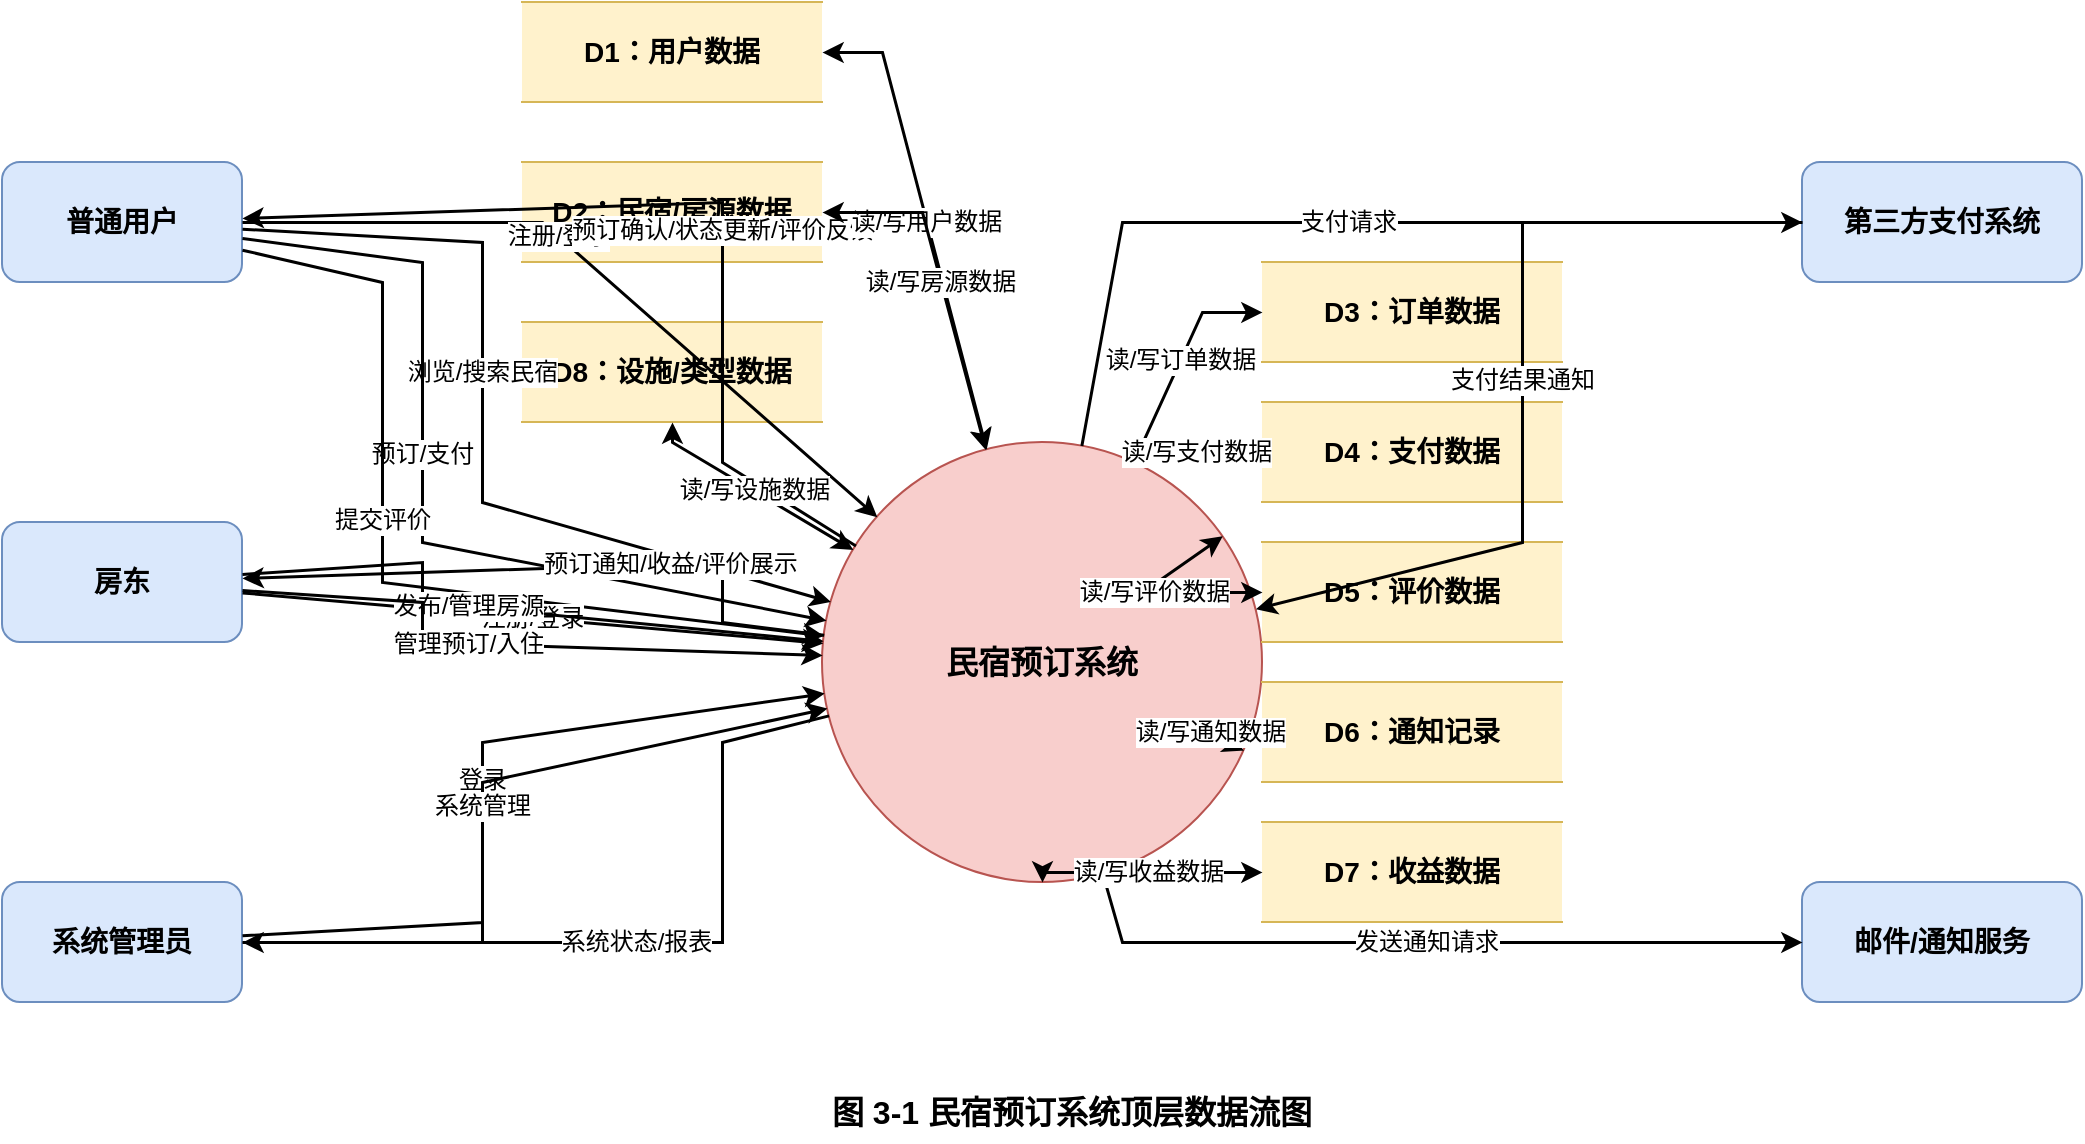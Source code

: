 <mxfile version="26.2.2" type="device">
  <diagram id="system_level_dataflow" name="系统级数据流图">
    <mxGraphModel dx="1406" dy="887" grid="1" gridSize="10" guides="1" tooltips="1" connect="1" arrows="1" fold="1" page="1" pageScale="1" pageWidth="1169" pageHeight="827" math="0" shadow="0">
      <root>
        <mxCell id="0" />
        <mxCell id="1" parent="0" />
        
        <!-- 外部实体 -->
        <mxCell id="entity-user" value="普通用户" style="shape=rectangle;rounded=1;whiteSpace=wrap;html=1;fontSize=14;fontStyle=1;fillColor=#dae8fc;strokeColor=#6c8ebf;" vertex="1" parent="1">
          <mxGeometry x="40" y="210" width="120" height="60" as="geometry" />
        </mxCell>
        
        <mxCell id="entity-host" value="房东" style="shape=rectangle;rounded=1;whiteSpace=wrap;html=1;fontSize=14;fontStyle=1;fillColor=#dae8fc;strokeColor=#6c8ebf;" vertex="1" parent="1">
          <mxGeometry x="40" y="390" width="120" height="60" as="geometry" />
        </mxCell>
        
        <mxCell id="entity-admin" value="系统管理员" style="shape=rectangle;rounded=1;whiteSpace=wrap;html=1;fontSize=14;fontStyle=1;fillColor=#dae8fc;strokeColor=#6c8ebf;" vertex="1" parent="1">
          <mxGeometry x="40" y="570" width="120" height="60" as="geometry" />
        </mxCell>
        
        <mxCell id="entity-payment" value="第三方支付系统" style="shape=rectangle;rounded=1;whiteSpace=wrap;html=1;fontSize=14;fontStyle=1;fillColor=#dae8fc;strokeColor=#6c8ebf;" vertex="1" parent="1">
          <mxGeometry x="940" y="210" width="140" height="60" as="geometry" />
        </mxCell>
        
        <mxCell id="entity-email" value="邮件/通知服务" style="shape=rectangle;rounded=1;whiteSpace=wrap;html=1;fontSize=14;fontStyle=1;fillColor=#dae8fc;strokeColor=#6c8ebf;" vertex="1" parent="1">
          <mxGeometry x="940" y="570" width="140" height="60" as="geometry" />
        </mxCell>
        
        <!-- 主要处理过程 -->
        <mxCell id="process-system" value="民宿预订系统" style="ellipse;whiteSpace=wrap;html=1;aspect=fixed;fontSize=16;fontStyle=1;verticalAlign=middle;fillColor=#f8cecc;strokeColor=#b85450;" vertex="1" parent="1">
          <mxGeometry x="450" y="350" width="220" height="220" as="geometry" />
        </mxCell>
        
        <!-- 数据存储 -->
        <mxCell id="ds-user" value="D1：用户数据" style="shape=partialRectangle;whiteSpace=wrap;html=1;left=0;right=0;fontSize=14;fontStyle=1;fillColor=#fff2cc;strokeColor=#d6b656;" vertex="1" parent="1">
          <mxGeometry x="300" y="130" width="150" height="50" as="geometry" />
        </mxCell>
        
        <mxCell id="ds-homestay" value="D2：民宿/房源数据" style="shape=partialRectangle;whiteSpace=wrap;html=1;left=0;right=0;fontSize=14;fontStyle=1;fillColor=#fff2cc;strokeColor=#d6b656;" vertex="1" parent="1">
          <mxGeometry x="300" y="210" width="150" height="50" as="geometry" />
        </mxCell>
        
        <mxCell id="ds-orders" value="D3：订单数据" style="shape=partialRectangle;whiteSpace=wrap;html=1;left=0;right=0;fontSize=14;fontStyle=1;fillColor=#fff2cc;strokeColor=#d6b656;" vertex="1" parent="1">
          <mxGeometry x="670" y="260" width="150" height="50" as="geometry" />
        </mxCell>
        
        <mxCell id="ds-payments" value="D4：支付数据" style="shape=partialRectangle;whiteSpace=wrap;html=1;left=0;right=0;fontSize=14;fontStyle=1;fillColor=#fff2cc;strokeColor=#d6b656;" vertex="1" parent="1">
          <mxGeometry x="670" y="330" width="150" height="50" as="geometry" />
        </mxCell>
        
        <mxCell id="ds-reviews" value="D5：评价数据" style="shape=partialRectangle;whiteSpace=wrap;html=1;left=0;right=0;fontSize=14;fontStyle=1;fillColor=#fff2cc;strokeColor=#d6b656;" vertex="1" parent="1">
          <mxGeometry x="670" y="400" width="150" height="50" as="geometry" />
        </mxCell>
        
        <mxCell id="ds-notifications" value="D6：通知记录" style="shape=partialRectangle;whiteSpace=wrap;html=1;left=0;right=0;fontSize=14;fontStyle=1;fillColor=#fff2cc;strokeColor=#d6b656;" vertex="1" parent="1">
          <mxGeometry x="670" y="470" width="150" height="50" as="geometry" />
        </mxCell>
        
        <mxCell id="ds-earnings" value="D7：收益数据" style="shape=partialRectangle;whiteSpace=wrap;html=1;left=0;right=0;fontSize=14;fontStyle=1;fillColor=#fff2cc;strokeColor=#d6b656;" vertex="1" parent="1">
          <mxGeometry x="670" y="540" width="150" height="50" as="geometry" />
        </mxCell>
        
        <mxCell id="ds-amenities" value="D8：设施/类型数据" style="shape=partialRectangle;whiteSpace=wrap;html=1;left=0;right=0;fontSize=14;fontStyle=1;fillColor=#fff2cc;strokeColor=#d6b656;" vertex="1" parent="1">
          <mxGeometry x="300" y="290" width="150" height="50" as="geometry" />
        </mxCell>
        
        <!-- 普通用户数据流 -->
        <mxCell id="flow-user-register" value="注册/登录" style="endArrow=classic;html=1;rounded=0;fontSize=12;strokeWidth=1.5;" edge="1" parent="1" source="entity-user" target="process-system">
          <mxGeometry x="-0.143" relative="1" as="geometry">
            <Array as="points">
              <mxPoint x="310" y="240"/>
            </Array>
            <mxPoint as="offset" />
          </mxGeometry>
        </mxCell>
        
        <mxCell id="flow-user-browse" value="浏览/搜索民宿" style="endArrow=classic;html=1;rounded=0;fontSize=12;strokeWidth=1.5;" edge="1" parent="1" source="entity-user" target="process-system">
          <mxGeometry x="-0.143" relative="1" as="geometry">
            <Array as="points">
              <mxPoint x="280" y="250"/>
              <mxPoint x="280" y="380"/>
            </Array>
            <mxPoint as="offset" />
          </mxGeometry>
        </mxCell>
        
        <mxCell id="flow-user-book" value="预订/支付" style="endArrow=classic;html=1;rounded=0;fontSize=12;strokeWidth=1.5;" edge="1" parent="1" source="entity-user" target="process-system">
          <mxGeometry x="-0.143" relative="1" as="geometry">
            <Array as="points">
              <mxPoint x="250" y="260"/>
              <mxPoint x="250" y="400"/>
            </Array>
            <mxPoint as="offset" />
          </mxGeometry>
        </mxCell>
        
        <mxCell id="flow-user-review" value="提交评价" style="endArrow=classic;html=1;rounded=0;fontSize=12;strokeWidth=1.5;" edge="1" parent="1" source="entity-user" target="process-system">
          <mxGeometry x="-0.143" relative="1" as="geometry">
            <Array as="points">
              <mxPoint x="230" y="270"/>
              <mxPoint x="230" y="420"/>
            </Array>
            <mxPoint as="offset" />
          </mxGeometry>
        </mxCell>
        
        <mxCell id="flow-system-user" value="预订确认/状态更新/评价反馈" style="endArrow=classic;html=1;rounded=0;fontSize=12;strokeWidth=1.5;" edge="1" parent="1" source="process-system" target="entity-user">
          <mxGeometry x="-0.133" relative="1" as="geometry">
            <Array as="points">
              <mxPoint x="400" y="360"/>
              <mxPoint x="400" y="230"/>
            </Array>
            <mxPoint as="offset" />
          </mxGeometry>
        </mxCell>
        
        <!-- 房东数据流 -->
        <mxCell id="flow-host-register" value="注册/登录" style="endArrow=classic;html=1;rounded=0;fontSize=12;strokeWidth=1.5;" edge="1" parent="1" source="entity-host" target="process-system">
          <mxGeometry relative="1" as="geometry" />
        </mxCell>
        
        <mxCell id="flow-host-manage" value="发布/管理房源" style="endArrow=classic;html=1;rounded=0;fontSize=12;strokeWidth=1.5;" edge="1" parent="1" source="entity-host" target="process-system">
          <mxGeometry x="-0.143" relative="1" as="geometry">
            <Array as="points">
              <mxPoint x="250" y="410"/>
              <mxPoint x="250" y="430"/>
            </Array>
            <mxPoint as="offset" />
          </mxGeometry>
        </mxCell>
        
        <mxCell id="flow-host-ordermgmt" value="管理预订/入住" style="endArrow=classic;html=1;rounded=0;fontSize=12;strokeWidth=1.5;" edge="1" parent="1" source="entity-host" target="process-system">
          <mxGeometry x="-0.143" relative="1" as="geometry">
            <Array as="points">
              <mxPoint x="250" y="430"/>
              <mxPoint x="250" y="450"/>
            </Array>
            <mxPoint as="offset" />
          </mxGeometry>
        </mxCell>
        
        <mxCell id="flow-system-host" value="预订通知/收益/评价展示" style="endArrow=classic;html=1;rounded=0;fontSize=12;strokeWidth=1.5;" edge="1" parent="1" source="process-system" target="entity-host">
          <mxGeometry x="-0.333" relative="1" as="geometry">
            <Array as="points">
              <mxPoint x="400" y="440"/>
              <mxPoint x="400" y="410"/>
            </Array>
            <mxPoint as="offset" />
          </mxGeometry>
        </mxCell>
        
        <!-- 管理员数据流 -->
        <mxCell id="flow-admin-login" value="登录" style="endArrow=classic;html=1;rounded=0;fontSize=12;strokeWidth=1.5;" edge="1" parent="1" source="entity-admin" target="process-system">
          <mxGeometry relative="1" as="geometry">
            <Array as="points">
              <mxPoint x="280" y="590"/>
              <mxPoint x="280" y="500"/>
            </Array>
          </mxGeometry>
        </mxCell>
        
        <mxCell id="flow-admin-manage" value="系统管理" style="endArrow=classic;html=1;rounded=0;fontSize=12;strokeWidth=1.5;" edge="1" parent="1" source="entity-admin" target="process-system">
          <mxGeometry relative="1" as="geometry">
            <Array as="points">
              <mxPoint x="280" y="600"/>
              <mxPoint x="280" y="520"/>
            </Array>
          </mxGeometry>
        </mxCell>
        
        <mxCell id="flow-system-admin" value="系统状态/报表" style="endArrow=classic;html=1;rounded=0;fontSize=12;strokeWidth=1.5;" edge="1" parent="1" source="process-system" target="entity-admin">
          <mxGeometry relative="1" as="geometry">
            <Array as="points">
              <mxPoint x="400" y="500"/>
              <mxPoint x="400" y="600"/>
            </Array>
          </mxGeometry>
        </mxCell>
        
        <!-- 支付系统数据流 -->
        <mxCell id="flow-system-payment" value="支付请求" style="endArrow=classic;html=1;rounded=0;fontSize=12;strokeWidth=1.5;" edge="1" parent="1" source="process-system" target="entity-payment">
          <mxGeometry relative="1" as="geometry">
            <Array as="points">
              <mxPoint x="600" y="240"/>
            </Array>
          </mxGeometry>
        </mxCell>
        
        <mxCell id="flow-payment-system" value="支付结果通知" style="endArrow=classic;html=1;rounded=0;fontSize=12;strokeWidth=1.5;" edge="1" parent="1" source="entity-payment" target="process-system">
          <mxGeometry relative="1" as="geometry">
            <Array as="points">
              <mxPoint x="800" y="240"/>
              <mxPoint x="800" y="400"/>
            </Array>
          </mxGeometry>
        </mxCell>
        
        <!-- 通知系统数据流 -->
        <mxCell id="flow-system-email" value="发送通知请求" style="endArrow=classic;html=1;rounded=0;fontSize=12;strokeWidth=1.5;" edge="1" parent="1" source="process-system" target="entity-email">
          <mxGeometry relative="1" as="geometry">
            <Array as="points">
              <mxPoint x="600" y="600"/>
            </Array>
          </mxGeometry>
        </mxCell>
        
        <!-- 数据存储数据流 -->
        <mxCell id="flow-system-userdata" value="读/写用户数据" style="endArrow=classic;startArrow=classic;html=1;rounded=0;fontSize=12;strokeWidth=1.5;" edge="1" parent="1" source="process-system" target="ds-user">
          <mxGeometry relative="1" as="geometry">
            <Array as="points">
              <mxPoint x="480" y="155"/>
            </Array>
          </mxGeometry>
        </mxCell>
        
        <mxCell id="flow-system-homestaydata" value="读/写房源数据" style="endArrow=classic;startArrow=classic;html=1;rounded=0;fontSize=12;strokeWidth=1.5;" edge="1" parent="1" source="process-system" target="ds-homestay">
          <mxGeometry relative="1" as="geometry">
            <Array as="points">
              <mxPoint x="500" y="235"/>
            </Array>
          </mxGeometry>
        </mxCell>
        
        <mxCell id="flow-system-amenitydata" value="读/写设施数据" style="endArrow=classic;startArrow=classic;html=1;rounded=0;fontSize=12;strokeWidth=1.5;" edge="1" parent="1" source="process-system" target="ds-amenities">
          <mxGeometry relative="1" as="geometry">
            <Array as="points">
              <mxPoint x="375" y="350"/>
            </Array>
          </mxGeometry>
        </mxCell>
        
        <mxCell id="flow-system-orderdata" value="读/写订单数据" style="endArrow=classic;startArrow=classic;html=1;rounded=0;fontSize=12;strokeWidth=1.5;" edge="1" parent="1" source="process-system" target="ds-orders">
          <mxGeometry relative="1" as="geometry">
            <Array as="points">
              <mxPoint x="640" y="285"/>
            </Array>
          </mxGeometry>
        </mxCell>
        
        <mxCell id="flow-system-paymentdata" value="读/写支付数据" style="endArrow=classic;startArrow=classic;html=1;rounded=0;fontSize=12;strokeWidth=1.5;" edge="1" parent="1" source="process-system" target="ds-payments">
          <mxGeometry relative="1" as="geometry">
            <Array as="points">
              <mxPoint x="610" y="355"/>
            </Array>
          </mxGeometry>
        </mxCell>
        
        <mxCell id="flow-system-reviewdata" value="读/写评价数据" style="endArrow=classic;startArrow=classic;html=1;rounded=0;fontSize=12;strokeWidth=1.5;" edge="1" parent="1" source="process-system" target="ds-reviews">
          <mxGeometry relative="1" as="geometry">
            <Array as="points">
              <mxPoint x="610" y="425"/>
            </Array>
          </mxGeometry>
        </mxCell>
        
        <mxCell id="flow-system-notificationdata" value="读/写通知数据" style="endArrow=classic;startArrow=classic;html=1;rounded=0;fontSize=12;strokeWidth=1.5;" edge="1" parent="1" source="process-system" target="ds-notifications">
          <mxGeometry relative="1" as="geometry">
            <Array as="points">
              <mxPoint x="640" y="495"/>
            </Array>
          </mxGeometry>
        </mxCell>
        
        <mxCell id="flow-system-earningdata" value="读/写收益数据" style="endArrow=classic;startArrow=classic;html=1;rounded=0;fontSize=12;strokeWidth=1.5;" edge="1" parent="1" source="process-system" target="ds-earnings">
          <mxGeometry relative="1" as="geometry">
            <Array as="points">
              <mxPoint x="560" y="565"/>
            </Array>
          </mxGeometry>
        </mxCell>
        
        <!-- 标题 -->
        <mxCell id="diagram-title" value="图 3-1 民宿预订系统顶层数据流图" style="text;html=1;strokeColor=none;fillColor=none;align=center;verticalAlign=middle;whiteSpace=wrap;rounded=0;fontSize=16;fontStyle=1" vertex="1" parent="1">
          <mxGeometry x="400" y="670" width="350" height="30" as="geometry" />
        </mxCell>
      </root>
    </mxGraphModel>
  </diagram>
</mxfile> 
